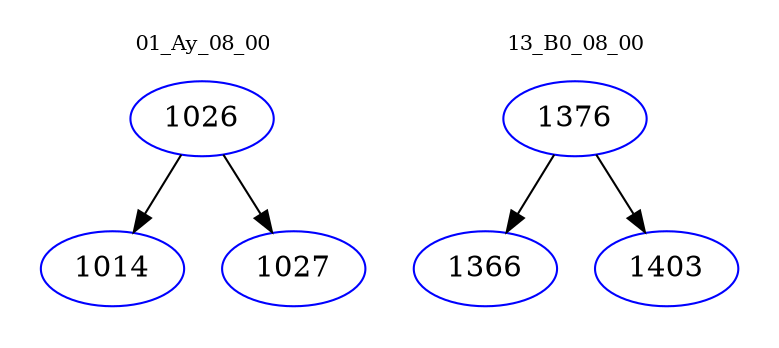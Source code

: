 digraph{
subgraph cluster_0 {
color = white
label = "01_Ay_08_00";
fontsize=10;
T0_1026 [label="1026", color="blue"]
T0_1026 -> T0_1014 [color="black"]
T0_1014 [label="1014", color="blue"]
T0_1026 -> T0_1027 [color="black"]
T0_1027 [label="1027", color="blue"]
}
subgraph cluster_1 {
color = white
label = "13_B0_08_00";
fontsize=10;
T1_1376 [label="1376", color="blue"]
T1_1376 -> T1_1366 [color="black"]
T1_1366 [label="1366", color="blue"]
T1_1376 -> T1_1403 [color="black"]
T1_1403 [label="1403", color="blue"]
}
}
